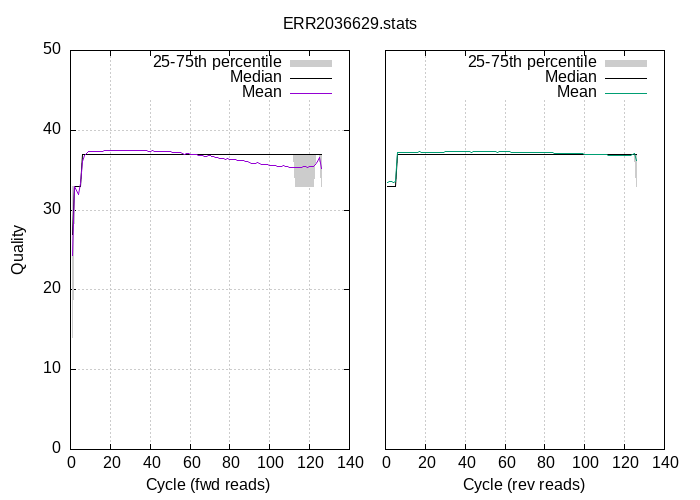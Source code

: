 
            set terminal png size 700,500 truecolor
            set output "ERR2036629-quals2.png"
            set grid xtics ytics y2tics back lc rgb "#cccccc"
            set multiplot
             set rmargin 0; set lmargin 0; set tmargin 0; set bmargin 0; set origin 0.1,0.1; set size 0.4,0.8
            set yrange [0:50]
            set ylabel "Quality"
            set xlabel "Cycle (fwd reads)"
            plot '-' using 1:2:3 with filledcurve lt 1 lc rgb "#cccccc" t '25-75th percentile' , '-' using 1:2 with lines lc rgb "#000000" t 'Median', '-' using 1:2 with lines lt 1 t 'Mean'
        1	14	33
2	33	33
3	33	33
4	33	33
5	33	33
6	37	37
7	37	37
8	37	37
9	37	37
10	37	37
11	37	37
12	37	37
13	37	37
14	37	37
15	37	37
16	37	37
17	37	37
18	37	37
19	37	37
20	37	37
21	37	37
22	37	37
23	37	37
24	37	37
25	37	37
26	37	37
27	37	37
28	37	37
29	37	37
30	37	37
31	37	37
32	37	37
33	37	37
34	37	37
35	37	37
36	37	37
37	37	37
38	37	37
39	37	37
40	37	37
41	37	37
42	37	37
43	37	37
44	37	37
45	37	37
46	37	37
47	37	37
48	37	37
49	37	37
50	37	37
51	37	37
52	37	37
53	37	37
54	37	37
55	37	37
56	37	37
57	37	37
58	37	37
59	37	37
60	37	37
61	37	37
62	37	37
63	37	37
64	37	37
65	37	37
66	37	37
67	37	37
68	37	37
69	37	37
70	37	37
71	37	37
72	37	37
73	37	37
74	37	37
75	37	37
76	37	37
77	37	37
78	37	37
79	37	37
80	37	37
81	37	37
82	37	37
83	37	37
84	37	37
85	37	37
86	37	37
87	37	37
88	37	37
89	37	37
90	37	37
91	37	37
92	37	37
93	37	37
94	37	37
95	37	37
96	37	37
97	37	37
98	37	37
99	37	37
100	37	37
101	37	37
102	37	37
103	37	37
104	37	37
105	37	37
106	37	37
107	37	37
108	37	37
109	37	37
110	37	37
111	37	37
112	37	37
113	33	37
114	33	37
115	33	37
116	33	37
117	33	37
118	33	37
119	33	37
120	33	37
121	33	37
122	33	37
123	37	37
124	37	37
125	37	37
126	33	37
end
1	27
2	33
3	33
4	33
5	33
6	37
7	37
8	37
9	37
10	37
11	37
12	37
13	37
14	37
15	37
16	37
17	37
18	37
19	37
20	37
21	37
22	37
23	37
24	37
25	37
26	37
27	37
28	37
29	37
30	37
31	37
32	37
33	37
34	37
35	37
36	37
37	37
38	37
39	37
40	37
41	37
42	37
43	37
44	37
45	37
46	37
47	37
48	37
49	37
50	37
51	37
52	37
53	37
54	37
55	37
56	37
57	37
58	37
59	37
60	37
61	37
62	37
63	37
64	37
65	37
66	37
67	37
68	37
69	37
70	37
71	37
72	37
73	37
74	37
75	37
76	37
77	37
78	37
79	37
80	37
81	37
82	37
83	37
84	37
85	37
86	37
87	37
88	37
89	37
90	37
91	37
92	37
93	37
94	37
95	37
96	37
97	37
98	37
99	37
100	37
101	37
102	37
103	37
104	37
105	37
106	37
107	37
108	37
109	37
110	37
111	37
112	37
113	37
114	37
115	37
116	37
117	37
118	37
119	37
120	37
121	37
122	37
123	37
124	37
125	37
126	37
end
1	24.30
2	32.90
3	32.42
4	31.97
5	33.38
6	36.15
7	36.87
8	37.11
9	37.34
10	37.32
11	37.33
12	37.39
13	37.39
14	37.37
15	37.37
16	37.38
17	37.43
18	37.44
19	37.46
20	37.48
21	37.50
22	37.49
23	37.47
24	37.49
25	37.49
26	37.48
27	37.49
28	37.48
29	37.47
30	37.48
31	37.47
32	37.46
33	37.46
34	37.45
35	37.43
36	37.45
37	37.44
38	37.42
39	37.38
40	37.39
41	37.41
42	37.38
43	37.38
44	37.36
45	37.37
46	37.35
47	37.34
48	37.34
49	37.33
50	37.31
51	37.28
52	37.28
53	37.25
54	37.23
55	37.16
56	37.13
57	37.01
58	37.06
59	37.05
60	37.02
61	36.97
62	36.97
63	36.95
64	36.90
65	36.89
66	36.84
67	36.77
68	36.76
69	36.80
70	36.79
71	36.73
72	36.66
73	36.61
74	36.54
75	36.50
76	36.50
77	36.44
78	36.36
79	36.41
80	36.39
81	36.29
82	36.32
83	36.28
84	36.24
85	36.27
86	36.23
87	36.19
88	36.09
89	36.09
90	35.99
91	35.89
92	35.82
93	35.90
94	35.91
95	35.83
96	35.77
97	35.74
98	35.67
99	35.66
100	35.57
101	35.59
102	35.60
103	35.58
104	35.49
105	35.43
106	35.41
107	35.57
108	35.46
109	35.44
110	35.33
111	35.37
112	35.38
113	35.33
114	35.29
115	35.34
116	35.35
117	35.44
118	35.41
119	35.39
120	35.41
121	35.45
122	35.52
123	35.76
124	36.04
125	36.56
126	35.17
end

                set origin 0.55,0.1
                set size 0.4,0.8
                unset ytics
                set y2tics mirror
                set yrange [0:50]
                unset ylabel
                set xlabel "Cycle (rev reads)"
                set label "ERR2036629.stats" at screen 0.5,0.95 center noenhanced
                plot '-' using 1:2:3 with filledcurve lt 1 lc rgb "#cccccc" t '25-75th percentile' , '-' using 1:2 with lines lc rgb "#000000" t 'Median', '-' using 1:2 with lines lt 2 t 'Mean'
            1	33	33
2	33	33
3	33	33
4	33	33
5	33	33
6	37	37
7	37	37
8	37	37
9	37	37
10	37	37
11	37	37
12	37	37
13	37	37
14	37	37
15	37	37
16	37	37
17	37	37
18	37	37
19	37	37
20	37	37
21	37	37
22	37	37
23	37	37
24	37	37
25	37	37
26	37	37
27	37	37
28	37	37
29	37	37
30	37	37
31	37	37
32	37	37
33	37	37
34	37	37
35	37	37
36	37	37
37	37	37
38	37	37
39	37	37
40	37	37
41	37	37
42	37	37
43	37	37
44	37	37
45	37	37
46	37	37
47	37	37
48	37	37
49	37	37
50	37	37
51	37	37
52	37	37
53	37	37
54	37	37
55	37	37
56	37	37
57	37	37
58	37	37
59	37	37
60	37	37
61	37	37
62	37	37
63	37	37
64	37	37
65	37	37
66	37	37
67	37	37
68	37	37
69	37	37
70	37	37
71	37	37
72	37	37
73	37	37
74	37	37
75	37	37
76	37	37
77	37	37
78	37	37
79	37	37
80	37	37
81	37	37
82	37	37
83	37	37
84	37	37
85	37	37
86	37	37
87	37	37
88	37	37
89	37	37
90	37	37
91	37	37
92	37	37
93	37	37
94	37	37
95	37	37
96	37	37
97	37	37
98	37	37
99	37	37
100	37	37
101	37	37
102	37	37
103	37	37
104	37	37
105	37	37
106	37	37
107	37	37
108	37	37
109	37	37
110	37	37
111	37	37
112	37	37
113	37	37
114	37	37
115	37	37
116	37	37
117	37	37
118	37	37
119	37	37
120	37	37
121	37	37
122	37	37
123	37	37
124	37	37
125	37	37
126	33	37
end
1	33
2	33
3	33
4	33
5	33
6	37
7	37
8	37
9	37
10	37
11	37
12	37
13	37
14	37
15	37
16	37
17	37
18	37
19	37
20	37
21	37
22	37
23	37
24	37
25	37
26	37
27	37
28	37
29	37
30	37
31	37
32	37
33	37
34	37
35	37
36	37
37	37
38	37
39	37
40	37
41	37
42	37
43	37
44	37
45	37
46	37
47	37
48	37
49	37
50	37
51	37
52	37
53	37
54	37
55	37
56	37
57	37
58	37
59	37
60	37
61	37
62	37
63	37
64	37
65	37
66	37
67	37
68	37
69	37
70	37
71	37
72	37
73	37
74	37
75	37
76	37
77	37
78	37
79	37
80	37
81	37
82	37
83	37
84	37
85	37
86	37
87	37
88	37
89	37
90	37
91	37
92	37
93	37
94	37
95	37
96	37
97	37
98	37
99	37
100	37
101	37
102	37
103	37
104	37
105	37
106	37
107	37
108	37
109	37
110	37
111	37
112	37
113	37
114	37
115	37
116	37
117	37
118	37
119	37
120	37
121	37
122	37
123	37
124	37
125	37
126	37
end
1	33.51
2	33.54
3	33.55
4	33.49
5	33.56
6	37.23
7	37.25
8	37.28
9	37.26
10	37.23
11	37.25
12	37.28
13	37.18
14	37.23
15	37.23
16	37.23
17	37.29
18	37.22
19	37.21
20	37.19
21	37.21
22	37.25
23	37.26
24	37.23
25	37.23
26	37.25
27	37.25
28	37.25
29	37.23
30	37.32
31	37.29
32	37.33
33	37.34
34	37.30
35	37.29
36	37.33
37	37.35
38	37.36
39	37.36
40	37.35
41	37.35
42	37.35
43	37.28
44	37.32
45	37.32
46	37.34
47	37.34
48	37.34
49	37.34
50	37.33
51	37.33
52	37.32
53	37.33
54	37.30
55	37.32
56	37.23
57	37.29
58	37.31
59	37.30
60	37.30
61	37.29
62	37.29
63	37.23
64	37.25
65	37.26
66	37.27
67	37.27
68	37.26
69	37.27
70	37.26
71	37.26
72	37.23
73	37.23
74	37.24
75	37.24
76	37.23
77	37.23
78	37.21
79	37.20
80	37.21
81	37.20
82	37.20
83	37.18
84	37.18
85	37.15
86	37.10
87	37.08
88	37.08
89	37.11
90	37.10
91	37.13
92	37.13
93	37.12
94	37.11
95	37.10
96	37.08
97	37.05
98	37.06
99	37.06
100	37.01
101	36.99
102	36.99
103	36.99
104	36.98
105	36.97
106	36.96
107	36.94
108	36.94
109	36.93
110	36.94
111	36.91
112	36.88
113	36.84
114	36.88
115	36.81
116	36.80
117	36.80
118	36.82
119	36.84
120	36.86
121	36.87
122	36.81
123	36.88
124	36.99
125	37.15
126	36.25
end

